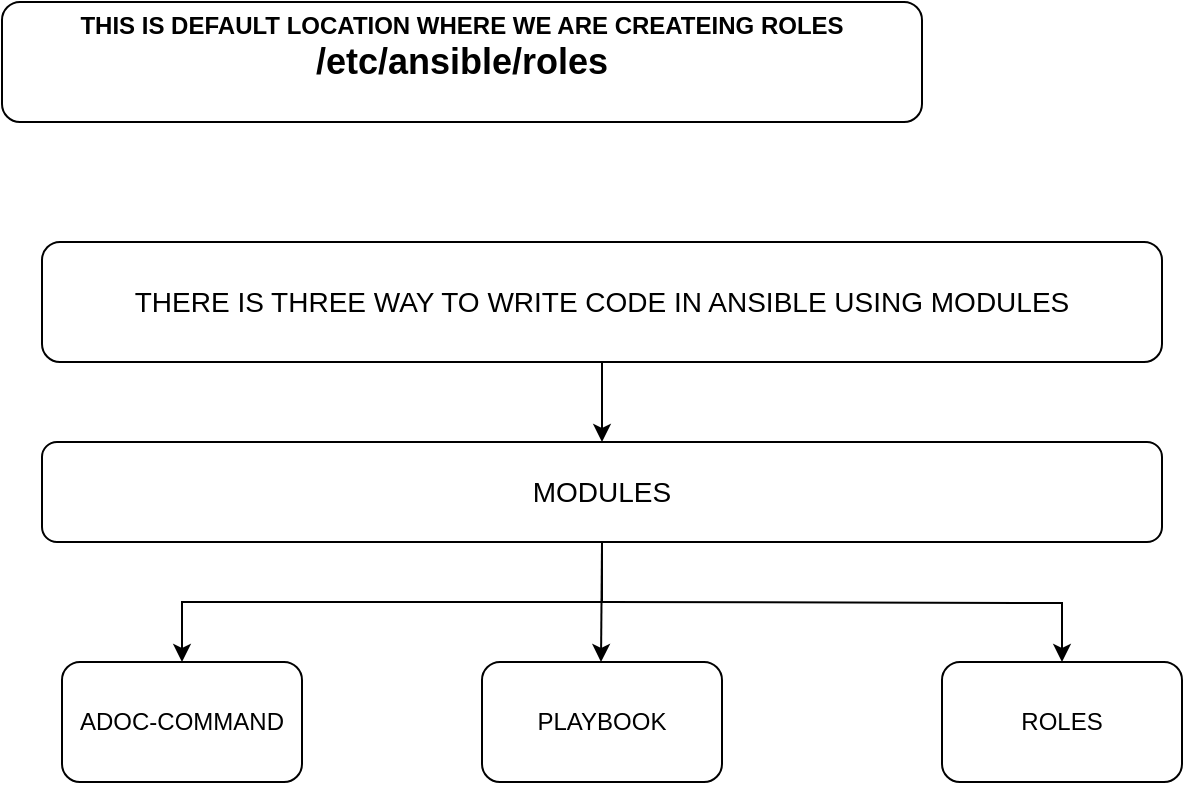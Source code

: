 <mxfile version="14.8.4" type="github">
  <diagram id="wqeYGq3JBMXqrsI8G5u3" name="Page-1">
    <mxGraphModel dx="1108" dy="482" grid="1" gridSize="10" guides="1" tooltips="1" connect="1" arrows="1" fold="1" page="1" pageScale="1" pageWidth="850" pageHeight="1100" math="0" shadow="0">
      <root>
        <mxCell id="0" />
        <mxCell id="1" parent="0" />
        <mxCell id="8Mg50HvBn_n_HQz8UVgS-1" value="&lt;b&gt;THIS IS DEFAULT LOCATION WHERE WE ARE CREATEING ROLES&lt;br&gt;&lt;/b&gt;&lt;div&gt;&lt;font style=&quot;font-size: 18px&quot;&gt;&lt;b&gt;/etc/ansible/roles&lt;/b&gt;&lt;/font&gt;&lt;/div&gt;&lt;div&gt;&lt;br&gt;&lt;/div&gt;" style="rounded=1;whiteSpace=wrap;html=1;" vertex="1" parent="1">
          <mxGeometry x="20" y="30" width="460" height="60" as="geometry" />
        </mxCell>
        <mxCell id="8Mg50HvBn_n_HQz8UVgS-14" value="" style="edgeStyle=orthogonalEdgeStyle;rounded=0;orthogonalLoop=1;jettySize=auto;html=1;" edge="1" parent="1" source="8Mg50HvBn_n_HQz8UVgS-4" target="8Mg50HvBn_n_HQz8UVgS-12">
          <mxGeometry relative="1" as="geometry" />
        </mxCell>
        <mxCell id="8Mg50HvBn_n_HQz8UVgS-4" value="&lt;font style=&quot;font-size: 14px&quot;&gt;THERE IS THREE WAY TO WRITE CODE IN ANSIBLE USING MODULES&lt;/font&gt;" style="rounded=1;whiteSpace=wrap;html=1;" vertex="1" parent="1">
          <mxGeometry x="40" y="150" width="560" height="60" as="geometry" />
        </mxCell>
        <mxCell id="8Mg50HvBn_n_HQz8UVgS-5" value="ADOC-COMMAND" style="rounded=1;whiteSpace=wrap;html=1;" vertex="1" parent="1">
          <mxGeometry x="50" y="360" width="120" height="60" as="geometry" />
        </mxCell>
        <mxCell id="8Mg50HvBn_n_HQz8UVgS-6" value="PLAYBOOK&lt;span style=&quot;color: rgba(0 , 0 , 0 , 0) ; font-family: monospace ; font-size: 0px&quot;&gt;%3CmxGraphModel%3E%3Croot%3E%3CmxCell%20id%3D%220%22%2F%3E%3CmxCell%20id%3D%221%22%20parent%3D%220%22%2F%3E%3CmxCell%20id%3D%222%22%20value%3D%22ADOC-COMMAND%22%20style%3D%22rounded%3D1%3BwhiteSpace%3Dwrap%3Bhtml%3D1%3B%22%20vertex%3D%221%22%20parent%3D%221%22%3E%3CmxGeometry%20x%3D%2240%22%20y%3D%22270%22%20width%3D%22120%22%20height%3D%2260%22%20as%3D%22geometry%22%2F%3E%3C%2FmxCell%3E%3C%2Froot%3E%3C%2FmxGraphModel%3E&lt;/span&gt;" style="rounded=1;whiteSpace=wrap;html=1;" vertex="1" parent="1">
          <mxGeometry x="260" y="360" width="120" height="60" as="geometry" />
        </mxCell>
        <mxCell id="8Mg50HvBn_n_HQz8UVgS-7" value="ROLES" style="rounded=1;whiteSpace=wrap;html=1;" vertex="1" parent="1">
          <mxGeometry x="490" y="360" width="120" height="60" as="geometry" />
        </mxCell>
        <mxCell id="8Mg50HvBn_n_HQz8UVgS-17" style="edgeStyle=orthogonalEdgeStyle;rounded=0;orthogonalLoop=1;jettySize=auto;html=1;entryX=0.5;entryY=0;entryDx=0;entryDy=0;" edge="1" parent="1" source="8Mg50HvBn_n_HQz8UVgS-12" target="8Mg50HvBn_n_HQz8UVgS-5">
          <mxGeometry relative="1" as="geometry" />
        </mxCell>
        <mxCell id="8Mg50HvBn_n_HQz8UVgS-12" value="&lt;font style=&quot;font-size: 14px&quot;&gt;MODULES&lt;/font&gt;" style="rounded=1;whiteSpace=wrap;html=1;" vertex="1" parent="1">
          <mxGeometry x="40" y="250" width="560" height="50" as="geometry" />
        </mxCell>
        <mxCell id="8Mg50HvBn_n_HQz8UVgS-16" value="" style="edgeStyle=orthogonalEdgeStyle;rounded=0;orthogonalLoop=1;jettySize=auto;html=1;exitX=0.5;exitY=1;exitDx=0;exitDy=0;" edge="1" parent="1" source="8Mg50HvBn_n_HQz8UVgS-12">
          <mxGeometry relative="1" as="geometry">
            <mxPoint x="319.5" y="320" as="sourcePoint" />
            <mxPoint x="319.5" y="360" as="targetPoint" />
          </mxGeometry>
        </mxCell>
        <mxCell id="8Mg50HvBn_n_HQz8UVgS-18" style="edgeStyle=orthogonalEdgeStyle;rounded=0;orthogonalLoop=1;jettySize=auto;html=1;entryX=0.5;entryY=0;entryDx=0;entryDy=0;" edge="1" parent="1" target="8Mg50HvBn_n_HQz8UVgS-7">
          <mxGeometry relative="1" as="geometry">
            <mxPoint x="320" y="330" as="sourcePoint" />
            <mxPoint x="610" y="360" as="targetPoint" />
          </mxGeometry>
        </mxCell>
      </root>
    </mxGraphModel>
  </diagram>
</mxfile>
